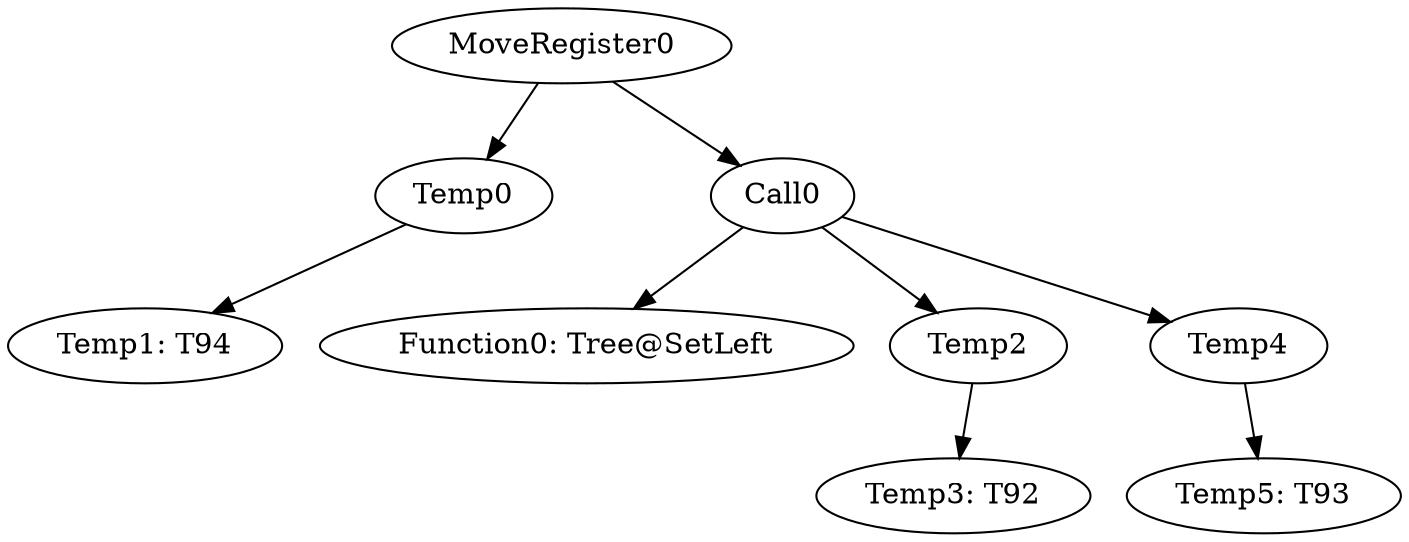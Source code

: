 digraph {
	ordering = out;
	Temp0 -> "Temp1: T94";
	Temp2 -> "Temp3: T92";
	MoveRegister0 -> Temp0;
	MoveRegister0 -> Call0;
	Temp4 -> "Temp5: T93";
	Call0 -> "Function0: Tree@SetLeft";
	Call0 -> Temp2;
	Call0 -> Temp4;
}

